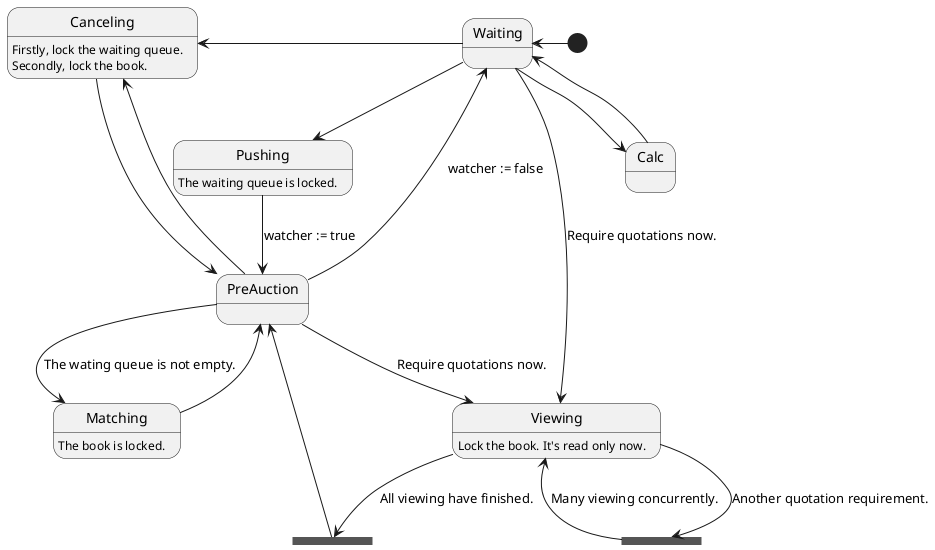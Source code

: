 @startuml
[*] -left-> Waiting
Waiting --> Pushing
Pushing: The waiting queue is locked.
Pushing --> PreAuction: watcher := true
PreAuction --> Matching: The wating queue is not empty.
Matching: The book is locked.
Matching --> PreAuction
PreAuction --> Waiting: watcher := false
Waiting -left-> Canceling
PreAuction --> Canceling
Canceling: Firstly, lock the waiting queue.
Canceling: Secondly, lock the book.
Canceling --> PreAuction
Waiting -right-> Calc
Calc --> Waiting

PreAuction --> Viewing: Require quotations now.
Waiting --> Viewing: Require quotations now.
state fork_state <<fork>>
Viewing --> fork_state: Another quotation requirement.
fork_state --> Viewing: Many viewing concurrently.
Viewing: Lock the book. It's read only now.
state join_state <<join>>
Viewing --> join_state: All viewing have finished.
join_state --> PreAuction
@enduml
